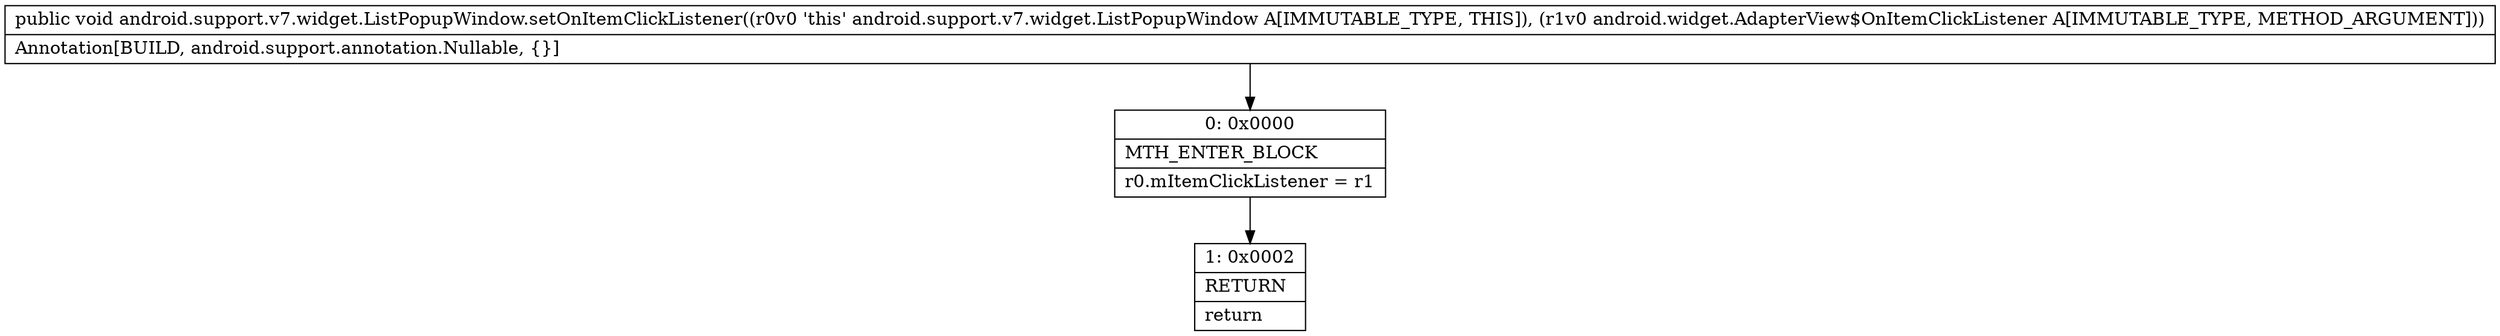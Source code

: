 digraph "CFG forandroid.support.v7.widget.ListPopupWindow.setOnItemClickListener(Landroid\/widget\/AdapterView$OnItemClickListener;)V" {
Node_0 [shape=record,label="{0\:\ 0x0000|MTH_ENTER_BLOCK\l|r0.mItemClickListener = r1\l}"];
Node_1 [shape=record,label="{1\:\ 0x0002|RETURN\l|return\l}"];
MethodNode[shape=record,label="{public void android.support.v7.widget.ListPopupWindow.setOnItemClickListener((r0v0 'this' android.support.v7.widget.ListPopupWindow A[IMMUTABLE_TYPE, THIS]), (r1v0 android.widget.AdapterView$OnItemClickListener A[IMMUTABLE_TYPE, METHOD_ARGUMENT]))  | Annotation[BUILD, android.support.annotation.Nullable, \{\}]\l}"];
MethodNode -> Node_0;
Node_0 -> Node_1;
}

